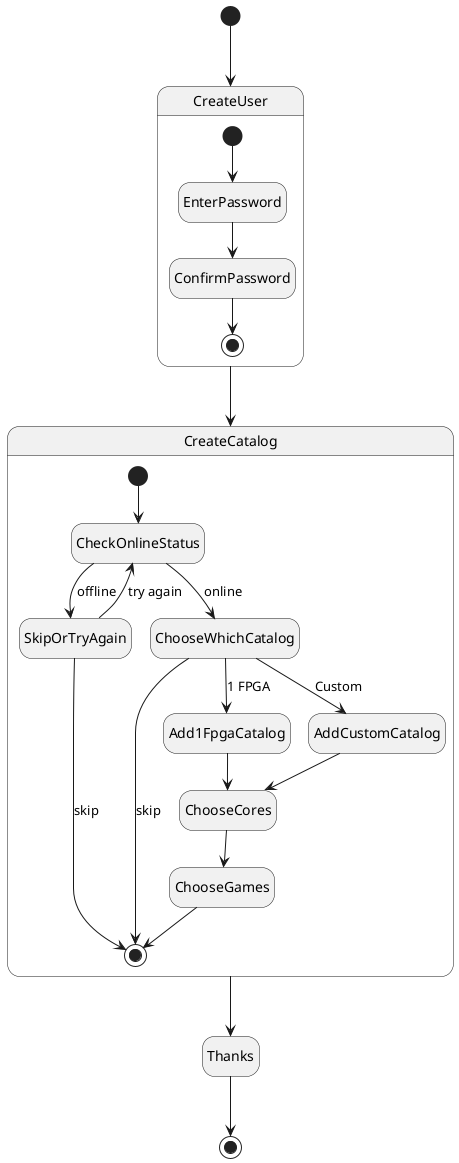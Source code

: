 @startuml
hide empty description

[*] --> CreateUser

state CreateUser {
    [*] --> EnterPassword
    EnterPassword --> ConfirmPassword
    ConfirmPassword --> [*]
}

CreateUser --> CreateCatalog

state CreateCatalog {
    [*] --> CheckOnlineStatus
    CheckOnlineStatus --> SkipOrTryAgain : offline
    SkipOrTryAgain --> CheckOnlineStatus : try again
    SkipOrTryAgain --> [*] : skip

    CheckOnlineStatus --> ChooseWhichCatalog : online
    ChooseWhichCatalog --> Add1FpgaCatalog : 1 FPGA
    ChooseWhichCatalog --> AddCustomCatalog : Custom
    ChooseWhichCatalog --> [*] : skip

    Add1FpgaCatalog --> ChooseCores
    AddCustomCatalog --> ChooseCores

    ChooseCores --> ChooseGames
    ChooseGames --> [*]
}

CreateCatalog --> Thanks
Thanks --> [*]

@enduml
